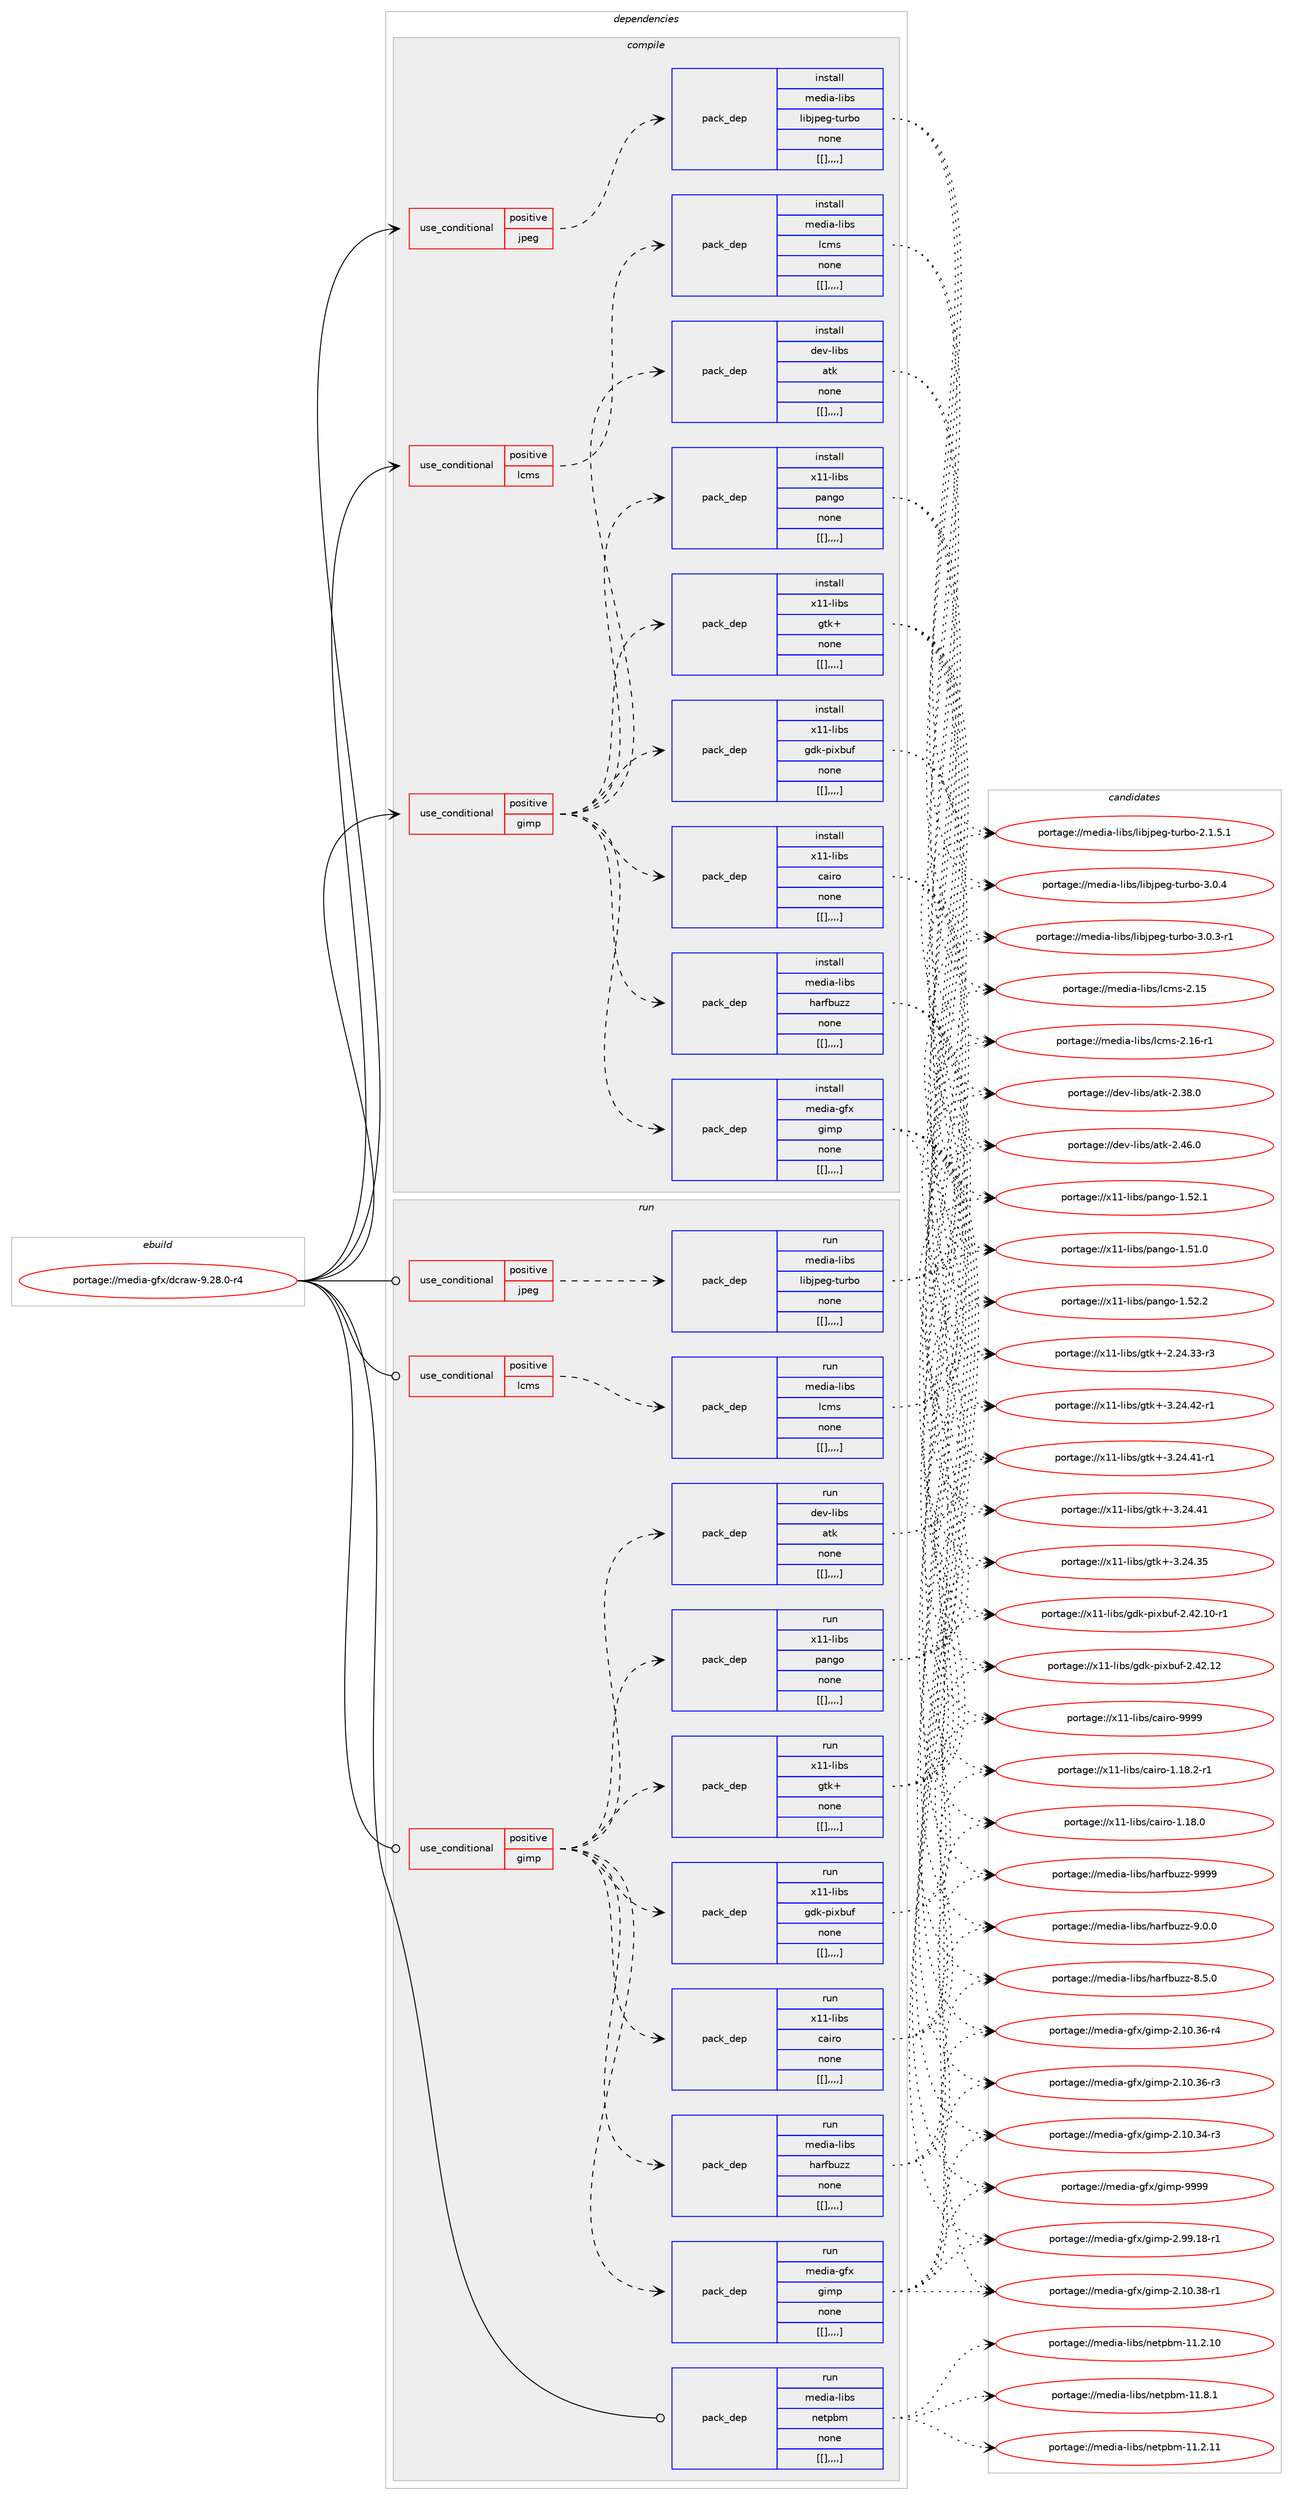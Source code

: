 digraph prolog {

# *************
# Graph options
# *************

newrank=true;
concentrate=true;
compound=true;
graph [rankdir=LR,fontname=Helvetica,fontsize=10,ranksep=1.5];#, ranksep=2.5, nodesep=0.2];
edge  [arrowhead=vee];
node  [fontname=Helvetica,fontsize=10];

# **********
# The ebuild
# **********

subgraph cluster_leftcol {
color=gray;
label=<<i>ebuild</i>>;
id [label="portage://media-gfx/dcraw-9.28.0-r4", color=red, width=4, href="../media-gfx/dcraw-9.28.0-r4.svg"];
}

# ****************
# The dependencies
# ****************

subgraph cluster_midcol {
color=gray;
label=<<i>dependencies</i>>;
subgraph cluster_compile {
fillcolor="#eeeeee";
style=filled;
label=<<i>compile</i>>;
subgraph cond76601 {
dependency304452 [label=<<TABLE BORDER="0" CELLBORDER="1" CELLSPACING="0" CELLPADDING="4"><TR><TD ROWSPAN="3" CELLPADDING="10">use_conditional</TD></TR><TR><TD>positive</TD></TR><TR><TD>gimp</TD></TR></TABLE>>, shape=none, color=red];
subgraph pack225262 {
dependency304503 [label=<<TABLE BORDER="0" CELLBORDER="1" CELLSPACING="0" CELLPADDING="4" WIDTH="220"><TR><TD ROWSPAN="6" CELLPADDING="30">pack_dep</TD></TR><TR><TD WIDTH="110">install</TD></TR><TR><TD>dev-libs</TD></TR><TR><TD>atk</TD></TR><TR><TD>none</TD></TR><TR><TD>[[],,,,]</TD></TR></TABLE>>, shape=none, color=blue];
}
dependency304452:e -> dependency304503:w [weight=20,style="dashed",arrowhead="vee"];
subgraph pack225282 {
dependency304577 [label=<<TABLE BORDER="0" CELLBORDER="1" CELLSPACING="0" CELLPADDING="4" WIDTH="220"><TR><TD ROWSPAN="6" CELLPADDING="30">pack_dep</TD></TR><TR><TD WIDTH="110">install</TD></TR><TR><TD>media-gfx</TD></TR><TR><TD>gimp</TD></TR><TR><TD>none</TD></TR><TR><TD>[[],,,,]</TD></TR></TABLE>>, shape=none, color=blue];
}
dependency304452:e -> dependency304577:w [weight=20,style="dashed",arrowhead="vee"];
subgraph pack225354 {
dependency304645 [label=<<TABLE BORDER="0" CELLBORDER="1" CELLSPACING="0" CELLPADDING="4" WIDTH="220"><TR><TD ROWSPAN="6" CELLPADDING="30">pack_dep</TD></TR><TR><TD WIDTH="110">install</TD></TR><TR><TD>media-libs</TD></TR><TR><TD>harfbuzz</TD></TR><TR><TD>none</TD></TR><TR><TD>[[],,,,]</TD></TR></TABLE>>, shape=none, color=blue];
}
dependency304452:e -> dependency304645:w [weight=20,style="dashed",arrowhead="vee"];
subgraph pack225383 {
dependency304670 [label=<<TABLE BORDER="0" CELLBORDER="1" CELLSPACING="0" CELLPADDING="4" WIDTH="220"><TR><TD ROWSPAN="6" CELLPADDING="30">pack_dep</TD></TR><TR><TD WIDTH="110">install</TD></TR><TR><TD>x11-libs</TD></TR><TR><TD>cairo</TD></TR><TR><TD>none</TD></TR><TR><TD>[[],,,,]</TD></TR></TABLE>>, shape=none, color=blue];
}
dependency304452:e -> dependency304670:w [weight=20,style="dashed",arrowhead="vee"];
subgraph pack225454 {
dependency304820 [label=<<TABLE BORDER="0" CELLBORDER="1" CELLSPACING="0" CELLPADDING="4" WIDTH="220"><TR><TD ROWSPAN="6" CELLPADDING="30">pack_dep</TD></TR><TR><TD WIDTH="110">install</TD></TR><TR><TD>x11-libs</TD></TR><TR><TD>gdk-pixbuf</TD></TR><TR><TD>none</TD></TR><TR><TD>[[],,,,]</TD></TR></TABLE>>, shape=none, color=blue];
}
dependency304452:e -> dependency304820:w [weight=20,style="dashed",arrowhead="vee"];
subgraph pack225509 {
dependency304847 [label=<<TABLE BORDER="0" CELLBORDER="1" CELLSPACING="0" CELLPADDING="4" WIDTH="220"><TR><TD ROWSPAN="6" CELLPADDING="30">pack_dep</TD></TR><TR><TD WIDTH="110">install</TD></TR><TR><TD>x11-libs</TD></TR><TR><TD>gtk+</TD></TR><TR><TD>none</TD></TR><TR><TD>[[],,,,]</TD></TR></TABLE>>, shape=none, color=blue];
}
dependency304452:e -> dependency304847:w [weight=20,style="dashed",arrowhead="vee"];
subgraph pack225592 {
dependency304988 [label=<<TABLE BORDER="0" CELLBORDER="1" CELLSPACING="0" CELLPADDING="4" WIDTH="220"><TR><TD ROWSPAN="6" CELLPADDING="30">pack_dep</TD></TR><TR><TD WIDTH="110">install</TD></TR><TR><TD>x11-libs</TD></TR><TR><TD>pango</TD></TR><TR><TD>none</TD></TR><TR><TD>[[],,,,]</TD></TR></TABLE>>, shape=none, color=blue];
}
dependency304452:e -> dependency304988:w [weight=20,style="dashed",arrowhead="vee"];
}
id:e -> dependency304452:w [weight=20,style="solid",arrowhead="vee"];
subgraph cond76783 {
dependency304993 [label=<<TABLE BORDER="0" CELLBORDER="1" CELLSPACING="0" CELLPADDING="4"><TR><TD ROWSPAN="3" CELLPADDING="10">use_conditional</TD></TR><TR><TD>positive</TD></TR><TR><TD>jpeg</TD></TR></TABLE>>, shape=none, color=red];
subgraph pack225637 {
dependency305036 [label=<<TABLE BORDER="0" CELLBORDER="1" CELLSPACING="0" CELLPADDING="4" WIDTH="220"><TR><TD ROWSPAN="6" CELLPADDING="30">pack_dep</TD></TR><TR><TD WIDTH="110">install</TD></TR><TR><TD>media-libs</TD></TR><TR><TD>libjpeg-turbo</TD></TR><TR><TD>none</TD></TR><TR><TD>[[],,,,]</TD></TR></TABLE>>, shape=none, color=blue];
}
dependency304993:e -> dependency305036:w [weight=20,style="dashed",arrowhead="vee"];
}
id:e -> dependency304993:w [weight=20,style="solid",arrowhead="vee"];
subgraph cond76794 {
dependency305069 [label=<<TABLE BORDER="0" CELLBORDER="1" CELLSPACING="0" CELLPADDING="4"><TR><TD ROWSPAN="3" CELLPADDING="10">use_conditional</TD></TR><TR><TD>positive</TD></TR><TR><TD>lcms</TD></TR></TABLE>>, shape=none, color=red];
subgraph pack225688 {
dependency305114 [label=<<TABLE BORDER="0" CELLBORDER="1" CELLSPACING="0" CELLPADDING="4" WIDTH="220"><TR><TD ROWSPAN="6" CELLPADDING="30">pack_dep</TD></TR><TR><TD WIDTH="110">install</TD></TR><TR><TD>media-libs</TD></TR><TR><TD>lcms</TD></TR><TR><TD>none</TD></TR><TR><TD>[[],,,,]</TD></TR></TABLE>>, shape=none, color=blue];
}
dependency305069:e -> dependency305114:w [weight=20,style="dashed",arrowhead="vee"];
}
id:e -> dependency305069:w [weight=20,style="solid",arrowhead="vee"];
}
subgraph cluster_compileandrun {
fillcolor="#eeeeee";
style=filled;
label=<<i>compile and run</i>>;
}
subgraph cluster_run {
fillcolor="#eeeeee";
style=filled;
label=<<i>run</i>>;
subgraph cond76830 {
dependency305228 [label=<<TABLE BORDER="0" CELLBORDER="1" CELLSPACING="0" CELLPADDING="4"><TR><TD ROWSPAN="3" CELLPADDING="10">use_conditional</TD></TR><TR><TD>positive</TD></TR><TR><TD>gimp</TD></TR></TABLE>>, shape=none, color=red];
subgraph pack225785 {
dependency305254 [label=<<TABLE BORDER="0" CELLBORDER="1" CELLSPACING="0" CELLPADDING="4" WIDTH="220"><TR><TD ROWSPAN="6" CELLPADDING="30">pack_dep</TD></TR><TR><TD WIDTH="110">run</TD></TR><TR><TD>dev-libs</TD></TR><TR><TD>atk</TD></TR><TR><TD>none</TD></TR><TR><TD>[[],,,,]</TD></TR></TABLE>>, shape=none, color=blue];
}
dependency305228:e -> dependency305254:w [weight=20,style="dashed",arrowhead="vee"];
subgraph pack225811 {
dependency305265 [label=<<TABLE BORDER="0" CELLBORDER="1" CELLSPACING="0" CELLPADDING="4" WIDTH="220"><TR><TD ROWSPAN="6" CELLPADDING="30">pack_dep</TD></TR><TR><TD WIDTH="110">run</TD></TR><TR><TD>media-gfx</TD></TR><TR><TD>gimp</TD></TR><TR><TD>none</TD></TR><TR><TD>[[],,,,]</TD></TR></TABLE>>, shape=none, color=blue];
}
dependency305228:e -> dependency305265:w [weight=20,style="dashed",arrowhead="vee"];
subgraph pack225829 {
dependency305293 [label=<<TABLE BORDER="0" CELLBORDER="1" CELLSPACING="0" CELLPADDING="4" WIDTH="220"><TR><TD ROWSPAN="6" CELLPADDING="30">pack_dep</TD></TR><TR><TD WIDTH="110">run</TD></TR><TR><TD>media-libs</TD></TR><TR><TD>harfbuzz</TD></TR><TR><TD>none</TD></TR><TR><TD>[[],,,,]</TD></TR></TABLE>>, shape=none, color=blue];
}
dependency305228:e -> dependency305293:w [weight=20,style="dashed",arrowhead="vee"];
subgraph pack225836 {
dependency305302 [label=<<TABLE BORDER="0" CELLBORDER="1" CELLSPACING="0" CELLPADDING="4" WIDTH="220"><TR><TD ROWSPAN="6" CELLPADDING="30">pack_dep</TD></TR><TR><TD WIDTH="110">run</TD></TR><TR><TD>x11-libs</TD></TR><TR><TD>cairo</TD></TR><TR><TD>none</TD></TR><TR><TD>[[],,,,]</TD></TR></TABLE>>, shape=none, color=blue];
}
dependency305228:e -> dependency305302:w [weight=20,style="dashed",arrowhead="vee"];
subgraph pack225840 {
dependency305348 [label=<<TABLE BORDER="0" CELLBORDER="1" CELLSPACING="0" CELLPADDING="4" WIDTH="220"><TR><TD ROWSPAN="6" CELLPADDING="30">pack_dep</TD></TR><TR><TD WIDTH="110">run</TD></TR><TR><TD>x11-libs</TD></TR><TR><TD>gdk-pixbuf</TD></TR><TR><TD>none</TD></TR><TR><TD>[[],,,,]</TD></TR></TABLE>>, shape=none, color=blue];
}
dependency305228:e -> dependency305348:w [weight=20,style="dashed",arrowhead="vee"];
subgraph pack225888 {
dependency305459 [label=<<TABLE BORDER="0" CELLBORDER="1" CELLSPACING="0" CELLPADDING="4" WIDTH="220"><TR><TD ROWSPAN="6" CELLPADDING="30">pack_dep</TD></TR><TR><TD WIDTH="110">run</TD></TR><TR><TD>x11-libs</TD></TR><TR><TD>gtk+</TD></TR><TR><TD>none</TD></TR><TR><TD>[[],,,,]</TD></TR></TABLE>>, shape=none, color=blue];
}
dependency305228:e -> dependency305459:w [weight=20,style="dashed",arrowhead="vee"];
subgraph pack225985 {
dependency305510 [label=<<TABLE BORDER="0" CELLBORDER="1" CELLSPACING="0" CELLPADDING="4" WIDTH="220"><TR><TD ROWSPAN="6" CELLPADDING="30">pack_dep</TD></TR><TR><TD WIDTH="110">run</TD></TR><TR><TD>x11-libs</TD></TR><TR><TD>pango</TD></TR><TR><TD>none</TD></TR><TR><TD>[[],,,,]</TD></TR></TABLE>>, shape=none, color=blue];
}
dependency305228:e -> dependency305510:w [weight=20,style="dashed",arrowhead="vee"];
}
id:e -> dependency305228:w [weight=20,style="solid",arrowhead="odot"];
subgraph cond76944 {
dependency305584 [label=<<TABLE BORDER="0" CELLBORDER="1" CELLSPACING="0" CELLPADDING="4"><TR><TD ROWSPAN="3" CELLPADDING="10">use_conditional</TD></TR><TR><TD>positive</TD></TR><TR><TD>jpeg</TD></TR></TABLE>>, shape=none, color=red];
subgraph pack226040 {
dependency305588 [label=<<TABLE BORDER="0" CELLBORDER="1" CELLSPACING="0" CELLPADDING="4" WIDTH="220"><TR><TD ROWSPAN="6" CELLPADDING="30">pack_dep</TD></TR><TR><TD WIDTH="110">run</TD></TR><TR><TD>media-libs</TD></TR><TR><TD>libjpeg-turbo</TD></TR><TR><TD>none</TD></TR><TR><TD>[[],,,,]</TD></TR></TABLE>>, shape=none, color=blue];
}
dependency305584:e -> dependency305588:w [weight=20,style="dashed",arrowhead="vee"];
}
id:e -> dependency305584:w [weight=20,style="solid",arrowhead="odot"];
subgraph cond76955 {
dependency305614 [label=<<TABLE BORDER="0" CELLBORDER="1" CELLSPACING="0" CELLPADDING="4"><TR><TD ROWSPAN="3" CELLPADDING="10">use_conditional</TD></TR><TR><TD>positive</TD></TR><TR><TD>lcms</TD></TR></TABLE>>, shape=none, color=red];
subgraph pack226095 {
dependency305682 [label=<<TABLE BORDER="0" CELLBORDER="1" CELLSPACING="0" CELLPADDING="4" WIDTH="220"><TR><TD ROWSPAN="6" CELLPADDING="30">pack_dep</TD></TR><TR><TD WIDTH="110">run</TD></TR><TR><TD>media-libs</TD></TR><TR><TD>lcms</TD></TR><TR><TD>none</TD></TR><TR><TD>[[],,,,]</TD></TR></TABLE>>, shape=none, color=blue];
}
dependency305614:e -> dependency305682:w [weight=20,style="dashed",arrowhead="vee"];
}
id:e -> dependency305614:w [weight=20,style="solid",arrowhead="odot"];
subgraph pack226167 {
dependency305778 [label=<<TABLE BORDER="0" CELLBORDER="1" CELLSPACING="0" CELLPADDING="4" WIDTH="220"><TR><TD ROWSPAN="6" CELLPADDING="30">pack_dep</TD></TR><TR><TD WIDTH="110">run</TD></TR><TR><TD>media-libs</TD></TR><TR><TD>netpbm</TD></TR><TR><TD>none</TD></TR><TR><TD>[[],,,,]</TD></TR></TABLE>>, shape=none, color=blue];
}
id:e -> dependency305778:w [weight=20,style="solid",arrowhead="odot"];
}
}

# **************
# The candidates
# **************

subgraph cluster_choices {
rank=same;
color=gray;
label=<<i>candidates</i>>;

subgraph choice225250 {
color=black;
nodesep=1;
choice1001011184510810598115479711610745504652544648 [label="portage://dev-libs/atk-2.46.0", color=red, width=4,href="../dev-libs/atk-2.46.0.svg"];
choice1001011184510810598115479711610745504651564648 [label="portage://dev-libs/atk-2.38.0", color=red, width=4,href="../dev-libs/atk-2.38.0.svg"];
dependency304503:e -> choice1001011184510810598115479711610745504652544648:w [style=dotted,weight="100"];
dependency304503:e -> choice1001011184510810598115479711610745504651564648:w [style=dotted,weight="100"];
}
subgraph choice225254 {
color=black;
nodesep=1;
choice1091011001059745103102120471031051091124557575757 [label="portage://media-gfx/gimp-9999", color=red, width=4,href="../media-gfx/gimp-9999.svg"];
choice10910110010597451031021204710310510911245504657574649564511449 [label="portage://media-gfx/gimp-2.99.18-r1", color=red, width=4,href="../media-gfx/gimp-2.99.18-r1.svg"];
choice10910110010597451031021204710310510911245504649484651564511449 [label="portage://media-gfx/gimp-2.10.38-r1", color=red, width=4,href="../media-gfx/gimp-2.10.38-r1.svg"];
choice10910110010597451031021204710310510911245504649484651544511452 [label="portage://media-gfx/gimp-2.10.36-r4", color=red, width=4,href="../media-gfx/gimp-2.10.36-r4.svg"];
choice10910110010597451031021204710310510911245504649484651544511451 [label="portage://media-gfx/gimp-2.10.36-r3", color=red, width=4,href="../media-gfx/gimp-2.10.36-r3.svg"];
choice10910110010597451031021204710310510911245504649484651524511451 [label="portage://media-gfx/gimp-2.10.34-r3", color=red, width=4,href="../media-gfx/gimp-2.10.34-r3.svg"];
dependency304577:e -> choice1091011001059745103102120471031051091124557575757:w [style=dotted,weight="100"];
dependency304577:e -> choice10910110010597451031021204710310510911245504657574649564511449:w [style=dotted,weight="100"];
dependency304577:e -> choice10910110010597451031021204710310510911245504649484651564511449:w [style=dotted,weight="100"];
dependency304577:e -> choice10910110010597451031021204710310510911245504649484651544511452:w [style=dotted,weight="100"];
dependency304577:e -> choice10910110010597451031021204710310510911245504649484651544511451:w [style=dotted,weight="100"];
dependency304577:e -> choice10910110010597451031021204710310510911245504649484651524511451:w [style=dotted,weight="100"];
}
subgraph choice225268 {
color=black;
nodesep=1;
choice1091011001059745108105981154710497114102981171221224557575757 [label="portage://media-libs/harfbuzz-9999", color=red, width=4,href="../media-libs/harfbuzz-9999.svg"];
choice109101100105974510810598115471049711410298117122122455746484648 [label="portage://media-libs/harfbuzz-9.0.0", color=red, width=4,href="../media-libs/harfbuzz-9.0.0.svg"];
choice109101100105974510810598115471049711410298117122122455646534648 [label="portage://media-libs/harfbuzz-8.5.0", color=red, width=4,href="../media-libs/harfbuzz-8.5.0.svg"];
dependency304645:e -> choice1091011001059745108105981154710497114102981171221224557575757:w [style=dotted,weight="100"];
dependency304645:e -> choice109101100105974510810598115471049711410298117122122455746484648:w [style=dotted,weight="100"];
dependency304645:e -> choice109101100105974510810598115471049711410298117122122455646534648:w [style=dotted,weight="100"];
}
subgraph choice225270 {
color=black;
nodesep=1;
choice120494945108105981154799971051141114557575757 [label="portage://x11-libs/cairo-9999", color=red, width=4,href="../x11-libs/cairo-9999.svg"];
choice12049494510810598115479997105114111454946495646504511449 [label="portage://x11-libs/cairo-1.18.2-r1", color=red, width=4,href="../x11-libs/cairo-1.18.2-r1.svg"];
choice1204949451081059811547999710511411145494649564648 [label="portage://x11-libs/cairo-1.18.0", color=red, width=4,href="../x11-libs/cairo-1.18.0.svg"];
dependency304670:e -> choice120494945108105981154799971051141114557575757:w [style=dotted,weight="100"];
dependency304670:e -> choice12049494510810598115479997105114111454946495646504511449:w [style=dotted,weight="100"];
dependency304670:e -> choice1204949451081059811547999710511411145494649564648:w [style=dotted,weight="100"];
}
subgraph choice225271 {
color=black;
nodesep=1;
choice120494945108105981154710310010745112105120981171024550465250464950 [label="portage://x11-libs/gdk-pixbuf-2.42.12", color=red, width=4,href="../x11-libs/gdk-pixbuf-2.42.12.svg"];
choice1204949451081059811547103100107451121051209811710245504652504649484511449 [label="portage://x11-libs/gdk-pixbuf-2.42.10-r1", color=red, width=4,href="../x11-libs/gdk-pixbuf-2.42.10-r1.svg"];
dependency304820:e -> choice120494945108105981154710310010745112105120981171024550465250464950:w [style=dotted,weight="100"];
dependency304820:e -> choice1204949451081059811547103100107451121051209811710245504652504649484511449:w [style=dotted,weight="100"];
}
subgraph choice225272 {
color=black;
nodesep=1;
choice12049494510810598115471031161074345514650524652504511449 [label="portage://x11-libs/gtk+-3.24.42-r1", color=red, width=4,href="../x11-libs/gtk+-3.24.42-r1.svg"];
choice12049494510810598115471031161074345514650524652494511449 [label="portage://x11-libs/gtk+-3.24.41-r1", color=red, width=4,href="../x11-libs/gtk+-3.24.41-r1.svg"];
choice1204949451081059811547103116107434551465052465249 [label="portage://x11-libs/gtk+-3.24.41", color=red, width=4,href="../x11-libs/gtk+-3.24.41.svg"];
choice1204949451081059811547103116107434551465052465153 [label="portage://x11-libs/gtk+-3.24.35", color=red, width=4,href="../x11-libs/gtk+-3.24.35.svg"];
choice12049494510810598115471031161074345504650524651514511451 [label="portage://x11-libs/gtk+-2.24.33-r3", color=red, width=4,href="../x11-libs/gtk+-2.24.33-r3.svg"];
dependency304847:e -> choice12049494510810598115471031161074345514650524652504511449:w [style=dotted,weight="100"];
dependency304847:e -> choice12049494510810598115471031161074345514650524652494511449:w [style=dotted,weight="100"];
dependency304847:e -> choice1204949451081059811547103116107434551465052465249:w [style=dotted,weight="100"];
dependency304847:e -> choice1204949451081059811547103116107434551465052465153:w [style=dotted,weight="100"];
dependency304847:e -> choice12049494510810598115471031161074345504650524651514511451:w [style=dotted,weight="100"];
}
subgraph choice225275 {
color=black;
nodesep=1;
choice12049494510810598115471129711010311145494653504650 [label="portage://x11-libs/pango-1.52.2", color=red, width=4,href="../x11-libs/pango-1.52.2.svg"];
choice12049494510810598115471129711010311145494653504649 [label="portage://x11-libs/pango-1.52.1", color=red, width=4,href="../x11-libs/pango-1.52.1.svg"];
choice12049494510810598115471129711010311145494653494648 [label="portage://x11-libs/pango-1.51.0", color=red, width=4,href="../x11-libs/pango-1.51.0.svg"];
dependency304988:e -> choice12049494510810598115471129711010311145494653504650:w [style=dotted,weight="100"];
dependency304988:e -> choice12049494510810598115471129711010311145494653504649:w [style=dotted,weight="100"];
dependency304988:e -> choice12049494510810598115471129711010311145494653494648:w [style=dotted,weight="100"];
}
subgraph choice225278 {
color=black;
nodesep=1;
choice10910110010597451081059811547108105981061121011034511611711498111455146484652 [label="portage://media-libs/libjpeg-turbo-3.0.4", color=red, width=4,href="../media-libs/libjpeg-turbo-3.0.4.svg"];
choice109101100105974510810598115471081059810611210110345116117114981114551464846514511449 [label="portage://media-libs/libjpeg-turbo-3.0.3-r1", color=red, width=4,href="../media-libs/libjpeg-turbo-3.0.3-r1.svg"];
choice109101100105974510810598115471081059810611210110345116117114981114550464946534649 [label="portage://media-libs/libjpeg-turbo-2.1.5.1", color=red, width=4,href="../media-libs/libjpeg-turbo-2.1.5.1.svg"];
dependency305036:e -> choice10910110010597451081059811547108105981061121011034511611711498111455146484652:w [style=dotted,weight="100"];
dependency305036:e -> choice109101100105974510810598115471081059810611210110345116117114981114551464846514511449:w [style=dotted,weight="100"];
dependency305036:e -> choice109101100105974510810598115471081059810611210110345116117114981114550464946534649:w [style=dotted,weight="100"];
}
subgraph choice225282 {
color=black;
nodesep=1;
choice109101100105974510810598115471089910911545504649544511449 [label="portage://media-libs/lcms-2.16-r1", color=red, width=4,href="../media-libs/lcms-2.16-r1.svg"];
choice10910110010597451081059811547108991091154550464953 [label="portage://media-libs/lcms-2.15", color=red, width=4,href="../media-libs/lcms-2.15.svg"];
dependency305114:e -> choice109101100105974510810598115471089910911545504649544511449:w [style=dotted,weight="100"];
dependency305114:e -> choice10910110010597451081059811547108991091154550464953:w [style=dotted,weight="100"];
}
subgraph choice225283 {
color=black;
nodesep=1;
choice1001011184510810598115479711610745504652544648 [label="portage://dev-libs/atk-2.46.0", color=red, width=4,href="../dev-libs/atk-2.46.0.svg"];
choice1001011184510810598115479711610745504651564648 [label="portage://dev-libs/atk-2.38.0", color=red, width=4,href="../dev-libs/atk-2.38.0.svg"];
dependency305254:e -> choice1001011184510810598115479711610745504652544648:w [style=dotted,weight="100"];
dependency305254:e -> choice1001011184510810598115479711610745504651564648:w [style=dotted,weight="100"];
}
subgraph choice225288 {
color=black;
nodesep=1;
choice1091011001059745103102120471031051091124557575757 [label="portage://media-gfx/gimp-9999", color=red, width=4,href="../media-gfx/gimp-9999.svg"];
choice10910110010597451031021204710310510911245504657574649564511449 [label="portage://media-gfx/gimp-2.99.18-r1", color=red, width=4,href="../media-gfx/gimp-2.99.18-r1.svg"];
choice10910110010597451031021204710310510911245504649484651564511449 [label="portage://media-gfx/gimp-2.10.38-r1", color=red, width=4,href="../media-gfx/gimp-2.10.38-r1.svg"];
choice10910110010597451031021204710310510911245504649484651544511452 [label="portage://media-gfx/gimp-2.10.36-r4", color=red, width=4,href="../media-gfx/gimp-2.10.36-r4.svg"];
choice10910110010597451031021204710310510911245504649484651544511451 [label="portage://media-gfx/gimp-2.10.36-r3", color=red, width=4,href="../media-gfx/gimp-2.10.36-r3.svg"];
choice10910110010597451031021204710310510911245504649484651524511451 [label="portage://media-gfx/gimp-2.10.34-r3", color=red, width=4,href="../media-gfx/gimp-2.10.34-r3.svg"];
dependency305265:e -> choice1091011001059745103102120471031051091124557575757:w [style=dotted,weight="100"];
dependency305265:e -> choice10910110010597451031021204710310510911245504657574649564511449:w [style=dotted,weight="100"];
dependency305265:e -> choice10910110010597451031021204710310510911245504649484651564511449:w [style=dotted,weight="100"];
dependency305265:e -> choice10910110010597451031021204710310510911245504649484651544511452:w [style=dotted,weight="100"];
dependency305265:e -> choice10910110010597451031021204710310510911245504649484651544511451:w [style=dotted,weight="100"];
dependency305265:e -> choice10910110010597451031021204710310510911245504649484651524511451:w [style=dotted,weight="100"];
}
subgraph choice225291 {
color=black;
nodesep=1;
choice1091011001059745108105981154710497114102981171221224557575757 [label="portage://media-libs/harfbuzz-9999", color=red, width=4,href="../media-libs/harfbuzz-9999.svg"];
choice109101100105974510810598115471049711410298117122122455746484648 [label="portage://media-libs/harfbuzz-9.0.0", color=red, width=4,href="../media-libs/harfbuzz-9.0.0.svg"];
choice109101100105974510810598115471049711410298117122122455646534648 [label="portage://media-libs/harfbuzz-8.5.0", color=red, width=4,href="../media-libs/harfbuzz-8.5.0.svg"];
dependency305293:e -> choice1091011001059745108105981154710497114102981171221224557575757:w [style=dotted,weight="100"];
dependency305293:e -> choice109101100105974510810598115471049711410298117122122455746484648:w [style=dotted,weight="100"];
dependency305293:e -> choice109101100105974510810598115471049711410298117122122455646534648:w [style=dotted,weight="100"];
}
subgraph choice225292 {
color=black;
nodesep=1;
choice120494945108105981154799971051141114557575757 [label="portage://x11-libs/cairo-9999", color=red, width=4,href="../x11-libs/cairo-9999.svg"];
choice12049494510810598115479997105114111454946495646504511449 [label="portage://x11-libs/cairo-1.18.2-r1", color=red, width=4,href="../x11-libs/cairo-1.18.2-r1.svg"];
choice1204949451081059811547999710511411145494649564648 [label="portage://x11-libs/cairo-1.18.0", color=red, width=4,href="../x11-libs/cairo-1.18.0.svg"];
dependency305302:e -> choice120494945108105981154799971051141114557575757:w [style=dotted,weight="100"];
dependency305302:e -> choice12049494510810598115479997105114111454946495646504511449:w [style=dotted,weight="100"];
dependency305302:e -> choice1204949451081059811547999710511411145494649564648:w [style=dotted,weight="100"];
}
subgraph choice225324 {
color=black;
nodesep=1;
choice120494945108105981154710310010745112105120981171024550465250464950 [label="portage://x11-libs/gdk-pixbuf-2.42.12", color=red, width=4,href="../x11-libs/gdk-pixbuf-2.42.12.svg"];
choice1204949451081059811547103100107451121051209811710245504652504649484511449 [label="portage://x11-libs/gdk-pixbuf-2.42.10-r1", color=red, width=4,href="../x11-libs/gdk-pixbuf-2.42.10-r1.svg"];
dependency305348:e -> choice120494945108105981154710310010745112105120981171024550465250464950:w [style=dotted,weight="100"];
dependency305348:e -> choice1204949451081059811547103100107451121051209811710245504652504649484511449:w [style=dotted,weight="100"];
}
subgraph choice225329 {
color=black;
nodesep=1;
choice12049494510810598115471031161074345514650524652504511449 [label="portage://x11-libs/gtk+-3.24.42-r1", color=red, width=4,href="../x11-libs/gtk+-3.24.42-r1.svg"];
choice12049494510810598115471031161074345514650524652494511449 [label="portage://x11-libs/gtk+-3.24.41-r1", color=red, width=4,href="../x11-libs/gtk+-3.24.41-r1.svg"];
choice1204949451081059811547103116107434551465052465249 [label="portage://x11-libs/gtk+-3.24.41", color=red, width=4,href="../x11-libs/gtk+-3.24.41.svg"];
choice1204949451081059811547103116107434551465052465153 [label="portage://x11-libs/gtk+-3.24.35", color=red, width=4,href="../x11-libs/gtk+-3.24.35.svg"];
choice12049494510810598115471031161074345504650524651514511451 [label="portage://x11-libs/gtk+-2.24.33-r3", color=red, width=4,href="../x11-libs/gtk+-2.24.33-r3.svg"];
dependency305459:e -> choice12049494510810598115471031161074345514650524652504511449:w [style=dotted,weight="100"];
dependency305459:e -> choice12049494510810598115471031161074345514650524652494511449:w [style=dotted,weight="100"];
dependency305459:e -> choice1204949451081059811547103116107434551465052465249:w [style=dotted,weight="100"];
dependency305459:e -> choice1204949451081059811547103116107434551465052465153:w [style=dotted,weight="100"];
dependency305459:e -> choice12049494510810598115471031161074345504650524651514511451:w [style=dotted,weight="100"];
}
subgraph choice225332 {
color=black;
nodesep=1;
choice12049494510810598115471129711010311145494653504650 [label="portage://x11-libs/pango-1.52.2", color=red, width=4,href="../x11-libs/pango-1.52.2.svg"];
choice12049494510810598115471129711010311145494653504649 [label="portage://x11-libs/pango-1.52.1", color=red, width=4,href="../x11-libs/pango-1.52.1.svg"];
choice12049494510810598115471129711010311145494653494648 [label="portage://x11-libs/pango-1.51.0", color=red, width=4,href="../x11-libs/pango-1.51.0.svg"];
dependency305510:e -> choice12049494510810598115471129711010311145494653504650:w [style=dotted,weight="100"];
dependency305510:e -> choice12049494510810598115471129711010311145494653504649:w [style=dotted,weight="100"];
dependency305510:e -> choice12049494510810598115471129711010311145494653494648:w [style=dotted,weight="100"];
}
subgraph choice225334 {
color=black;
nodesep=1;
choice10910110010597451081059811547108105981061121011034511611711498111455146484652 [label="portage://media-libs/libjpeg-turbo-3.0.4", color=red, width=4,href="../media-libs/libjpeg-turbo-3.0.4.svg"];
choice109101100105974510810598115471081059810611210110345116117114981114551464846514511449 [label="portage://media-libs/libjpeg-turbo-3.0.3-r1", color=red, width=4,href="../media-libs/libjpeg-turbo-3.0.3-r1.svg"];
choice109101100105974510810598115471081059810611210110345116117114981114550464946534649 [label="portage://media-libs/libjpeg-turbo-2.1.5.1", color=red, width=4,href="../media-libs/libjpeg-turbo-2.1.5.1.svg"];
dependency305588:e -> choice10910110010597451081059811547108105981061121011034511611711498111455146484652:w [style=dotted,weight="100"];
dependency305588:e -> choice109101100105974510810598115471081059810611210110345116117114981114551464846514511449:w [style=dotted,weight="100"];
dependency305588:e -> choice109101100105974510810598115471081059810611210110345116117114981114550464946534649:w [style=dotted,weight="100"];
}
subgraph choice225336 {
color=black;
nodesep=1;
choice109101100105974510810598115471089910911545504649544511449 [label="portage://media-libs/lcms-2.16-r1", color=red, width=4,href="../media-libs/lcms-2.16-r1.svg"];
choice10910110010597451081059811547108991091154550464953 [label="portage://media-libs/lcms-2.15", color=red, width=4,href="../media-libs/lcms-2.15.svg"];
dependency305682:e -> choice109101100105974510810598115471089910911545504649544511449:w [style=dotted,weight="100"];
dependency305682:e -> choice10910110010597451081059811547108991091154550464953:w [style=dotted,weight="100"];
}
subgraph choice225338 {
color=black;
nodesep=1;
choice109101100105974510810598115471101011161129810945494946564649 [label="portage://media-libs/netpbm-11.8.1", color=red, width=4,href="../media-libs/netpbm-11.8.1.svg"];
choice10910110010597451081059811547110101116112981094549494650464949 [label="portage://media-libs/netpbm-11.2.11", color=red, width=4,href="../media-libs/netpbm-11.2.11.svg"];
choice10910110010597451081059811547110101116112981094549494650464948 [label="portage://media-libs/netpbm-11.2.10", color=red, width=4,href="../media-libs/netpbm-11.2.10.svg"];
dependency305778:e -> choice109101100105974510810598115471101011161129810945494946564649:w [style=dotted,weight="100"];
dependency305778:e -> choice10910110010597451081059811547110101116112981094549494650464949:w [style=dotted,weight="100"];
dependency305778:e -> choice10910110010597451081059811547110101116112981094549494650464948:w [style=dotted,weight="100"];
}
}

}
